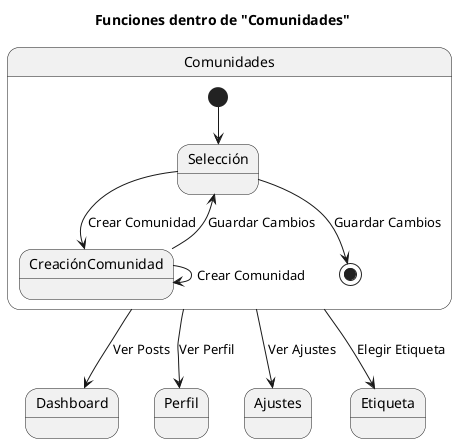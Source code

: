 @startuml
title Funciones dentro de "Comunidades"

state Comunidades {
  [*] --> Selección
  Selección --> CreaciónComunidad : Crear Comunidad
  CreaciónComunidad --> Selección : Guardar Cambios
  CreaciónComunidad --> CreaciónComunidad : Crear Comunidad
  Selección --> [*] : Guardar Cambios
}

Comunidades --> Dashboard : Ver Posts
Comunidades --> Perfil : Ver Perfil
Comunidades --> Ajustes : Ver Ajustes
Comunidades --> Etiqueta : Elegir Etiqueta
@enduml
